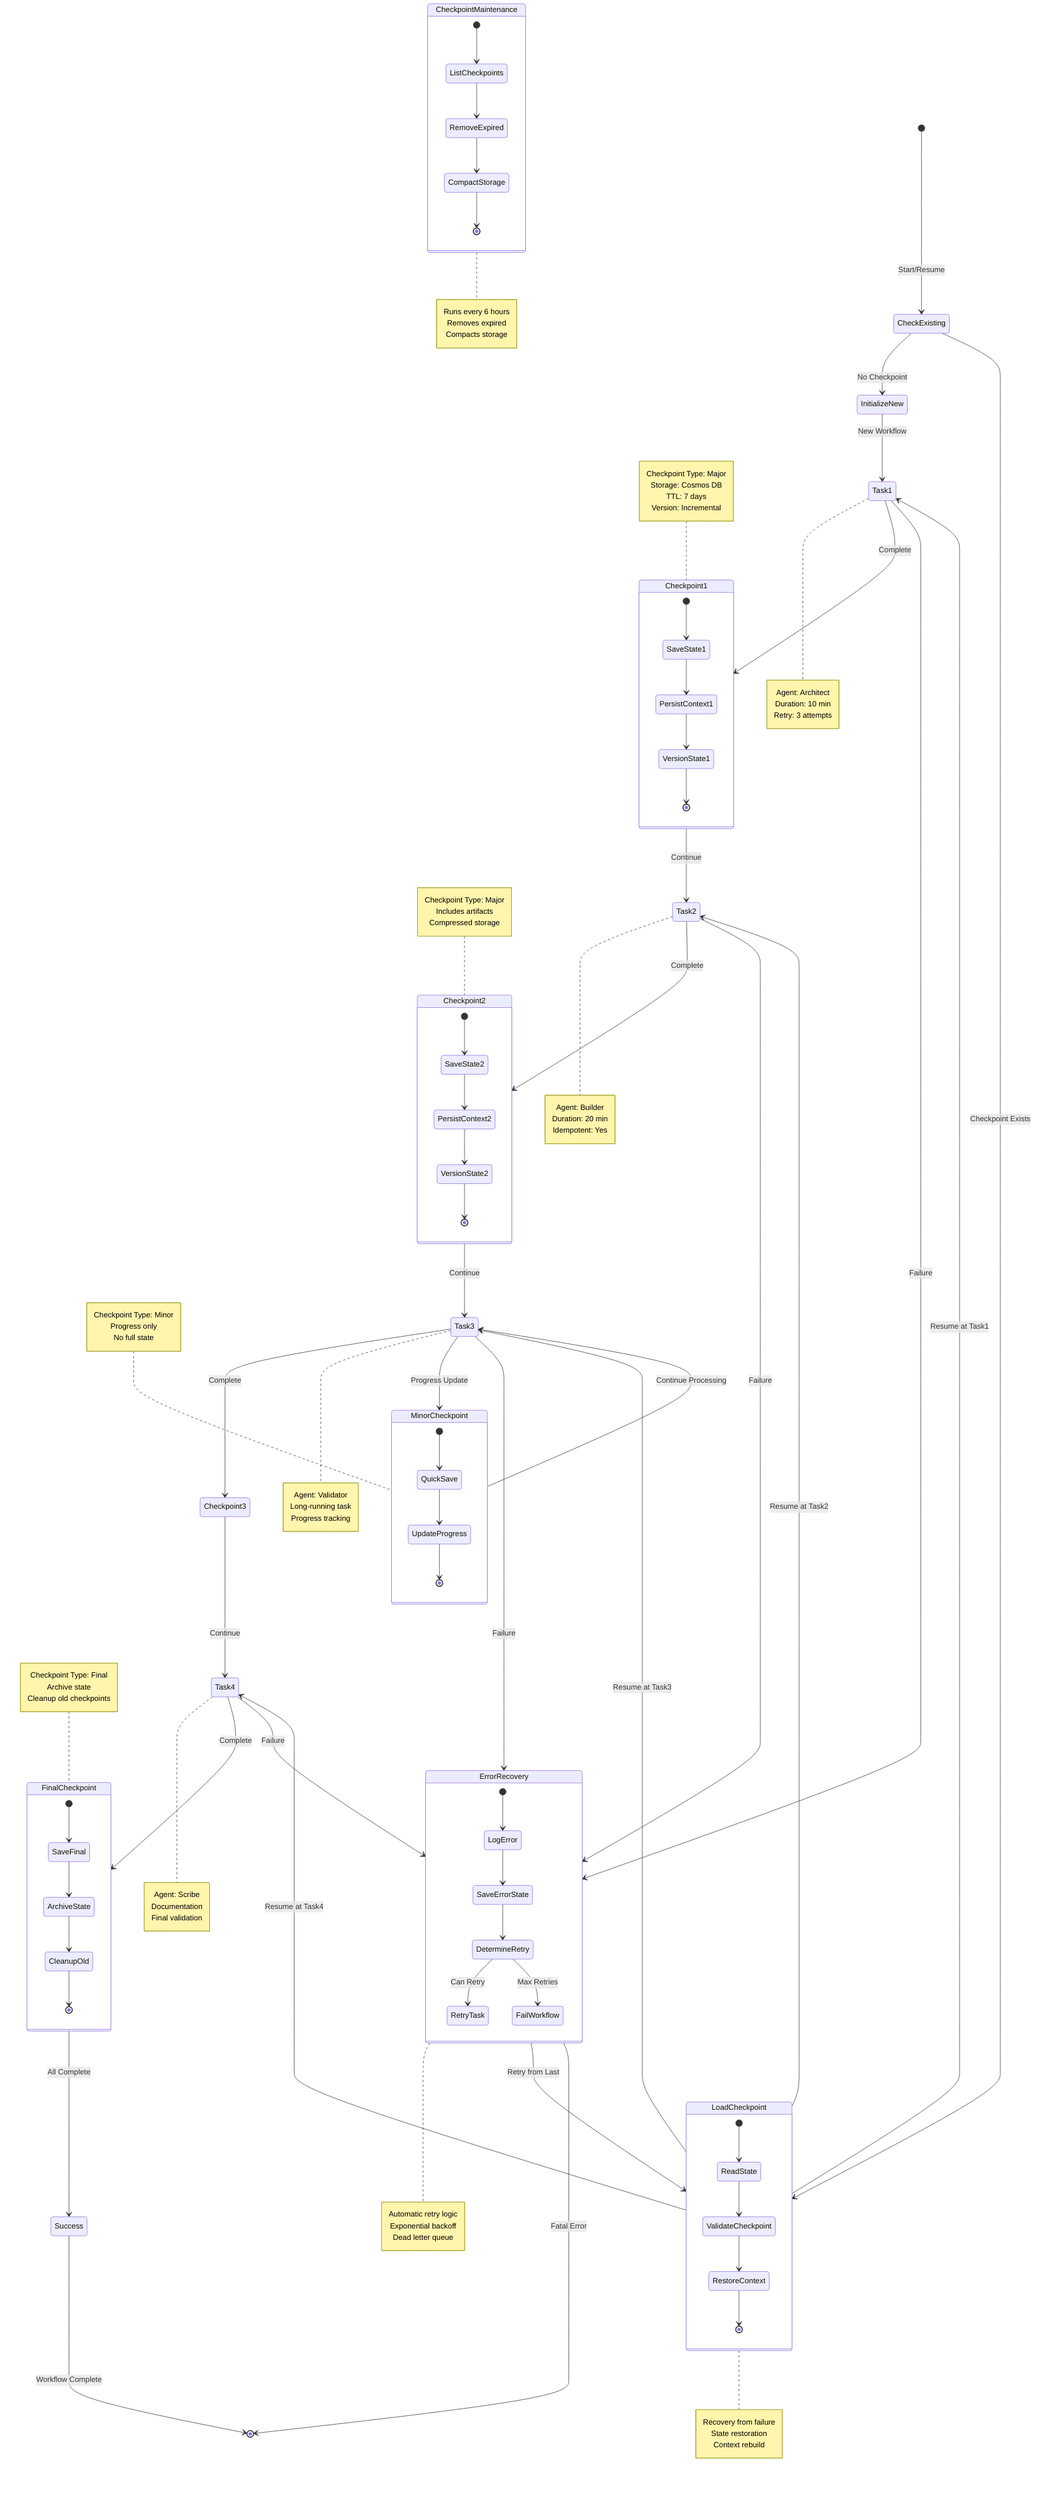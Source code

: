 %% Sequential Workflow with Checkpoint Recovery
%% Shows sequential execution with checkpoint creation and recovery points
%% Establishes resilient workflow execution with failure recovery
%% Version: 1.0
%% Last Updated: 2025-10-14

stateDiagram-v2
    [*] --> CheckExisting: Start/Resume

    CheckExisting --> LoadCheckpoint: Checkpoint Exists
    CheckExisting --> InitializeNew: No Checkpoint

    state LoadCheckpoint {
        [*] --> ReadState
        ReadState --> ValidateCheckpoint
        ValidateCheckpoint --> RestoreContext
        RestoreContext --> [*]
    }
    note right of LoadCheckpoint
        Recovery from failure
        State restoration
        Context rebuild
    end note

    InitializeNew --> Task1: New Workflow

    LoadCheckpoint --> Task1: Resume at Task1
    LoadCheckpoint --> Task2: Resume at Task2
    LoadCheckpoint --> Task3: Resume at Task3
    LoadCheckpoint --> Task4: Resume at Task4

    Task1 --> Checkpoint1: Complete
    note right of Task1
        Agent: Architect
        Duration: 10 min
        Retry: 3 attempts
    end note

    state Checkpoint1 {
        [*] --> SaveState1
        SaveState1 --> PersistContext1
        PersistContext1 --> VersionState1
        VersionState1 --> [*]
    }
    note left of Checkpoint1
        Checkpoint Type: Major
        Storage: Cosmos DB
        TTL: 7 days
        Version: Incremental
    end note

    Checkpoint1 --> Task2: Continue

    Task2 --> Checkpoint2: Complete
    note right of Task2
        Agent: Builder
        Duration: 20 min
        Idempotent: Yes
    end note

    state Checkpoint2 {
        [*] --> SaveState2
        SaveState2 --> PersistContext2
        PersistContext2 --> VersionState2
        VersionState2 --> [*]
    }
    note left of Checkpoint2
        Checkpoint Type: Major
        Includes artifacts
        Compressed storage
    end note

    Checkpoint2 --> Task3: Continue

    Task3 --> MinorCheckpoint: Progress Update
    MinorCheckpoint --> Task3: Continue Processing
    Task3 --> Checkpoint3: Complete
    note right of Task3
        Agent: Validator
        Long-running task
        Progress tracking
    end note

    state MinorCheckpoint {
        [*] --> QuickSave
        QuickSave --> UpdateProgress
        UpdateProgress --> [*]
    }
    note left of MinorCheckpoint
        Checkpoint Type: Minor
        Progress only
        No full state
    end note

    Checkpoint3 --> Task4: Continue

    Task4 --> FinalCheckpoint: Complete
    note right of Task4
        Agent: Scribe
        Documentation
        Final validation
    end note

    state FinalCheckpoint {
        [*] --> SaveFinal
        SaveFinal --> ArchiveState
        ArchiveState --> CleanupOld
        CleanupOld --> [*]
    }
    note left of FinalCheckpoint
        Checkpoint Type: Final
        Archive state
        Cleanup old checkpoints
    end note

    FinalCheckpoint --> Success: All Complete
    Success --> [*]: Workflow Complete

    Task1 --> ErrorRecovery: Failure
    Task2 --> ErrorRecovery: Failure
    Task3 --> ErrorRecovery: Failure
    Task4 --> ErrorRecovery: Failure

    state ErrorRecovery {
        [*] --> LogError
        LogError --> SaveErrorState
        SaveErrorState --> DetermineRetry
        DetermineRetry --> RetryTask: Can Retry
        DetermineRetry --> FailWorkflow: Max Retries
    }
    note right of ErrorRecovery
        Automatic retry logic
        Exponential backoff
        Dead letter queue
    end note

    ErrorRecovery --> LoadCheckpoint: Retry from Last
    ErrorRecovery --> [*]: Fatal Error

    state CheckpointMaintenance {
        [*] --> ListCheckpoints
        ListCheckpoints --> RemoveExpired
        RemoveExpired --> CompactStorage
        CompactStorage --> [*]
    }
    note right of CheckpointMaintenance
        Runs every 6 hours
        Removes expired
        Compacts storage
    end note